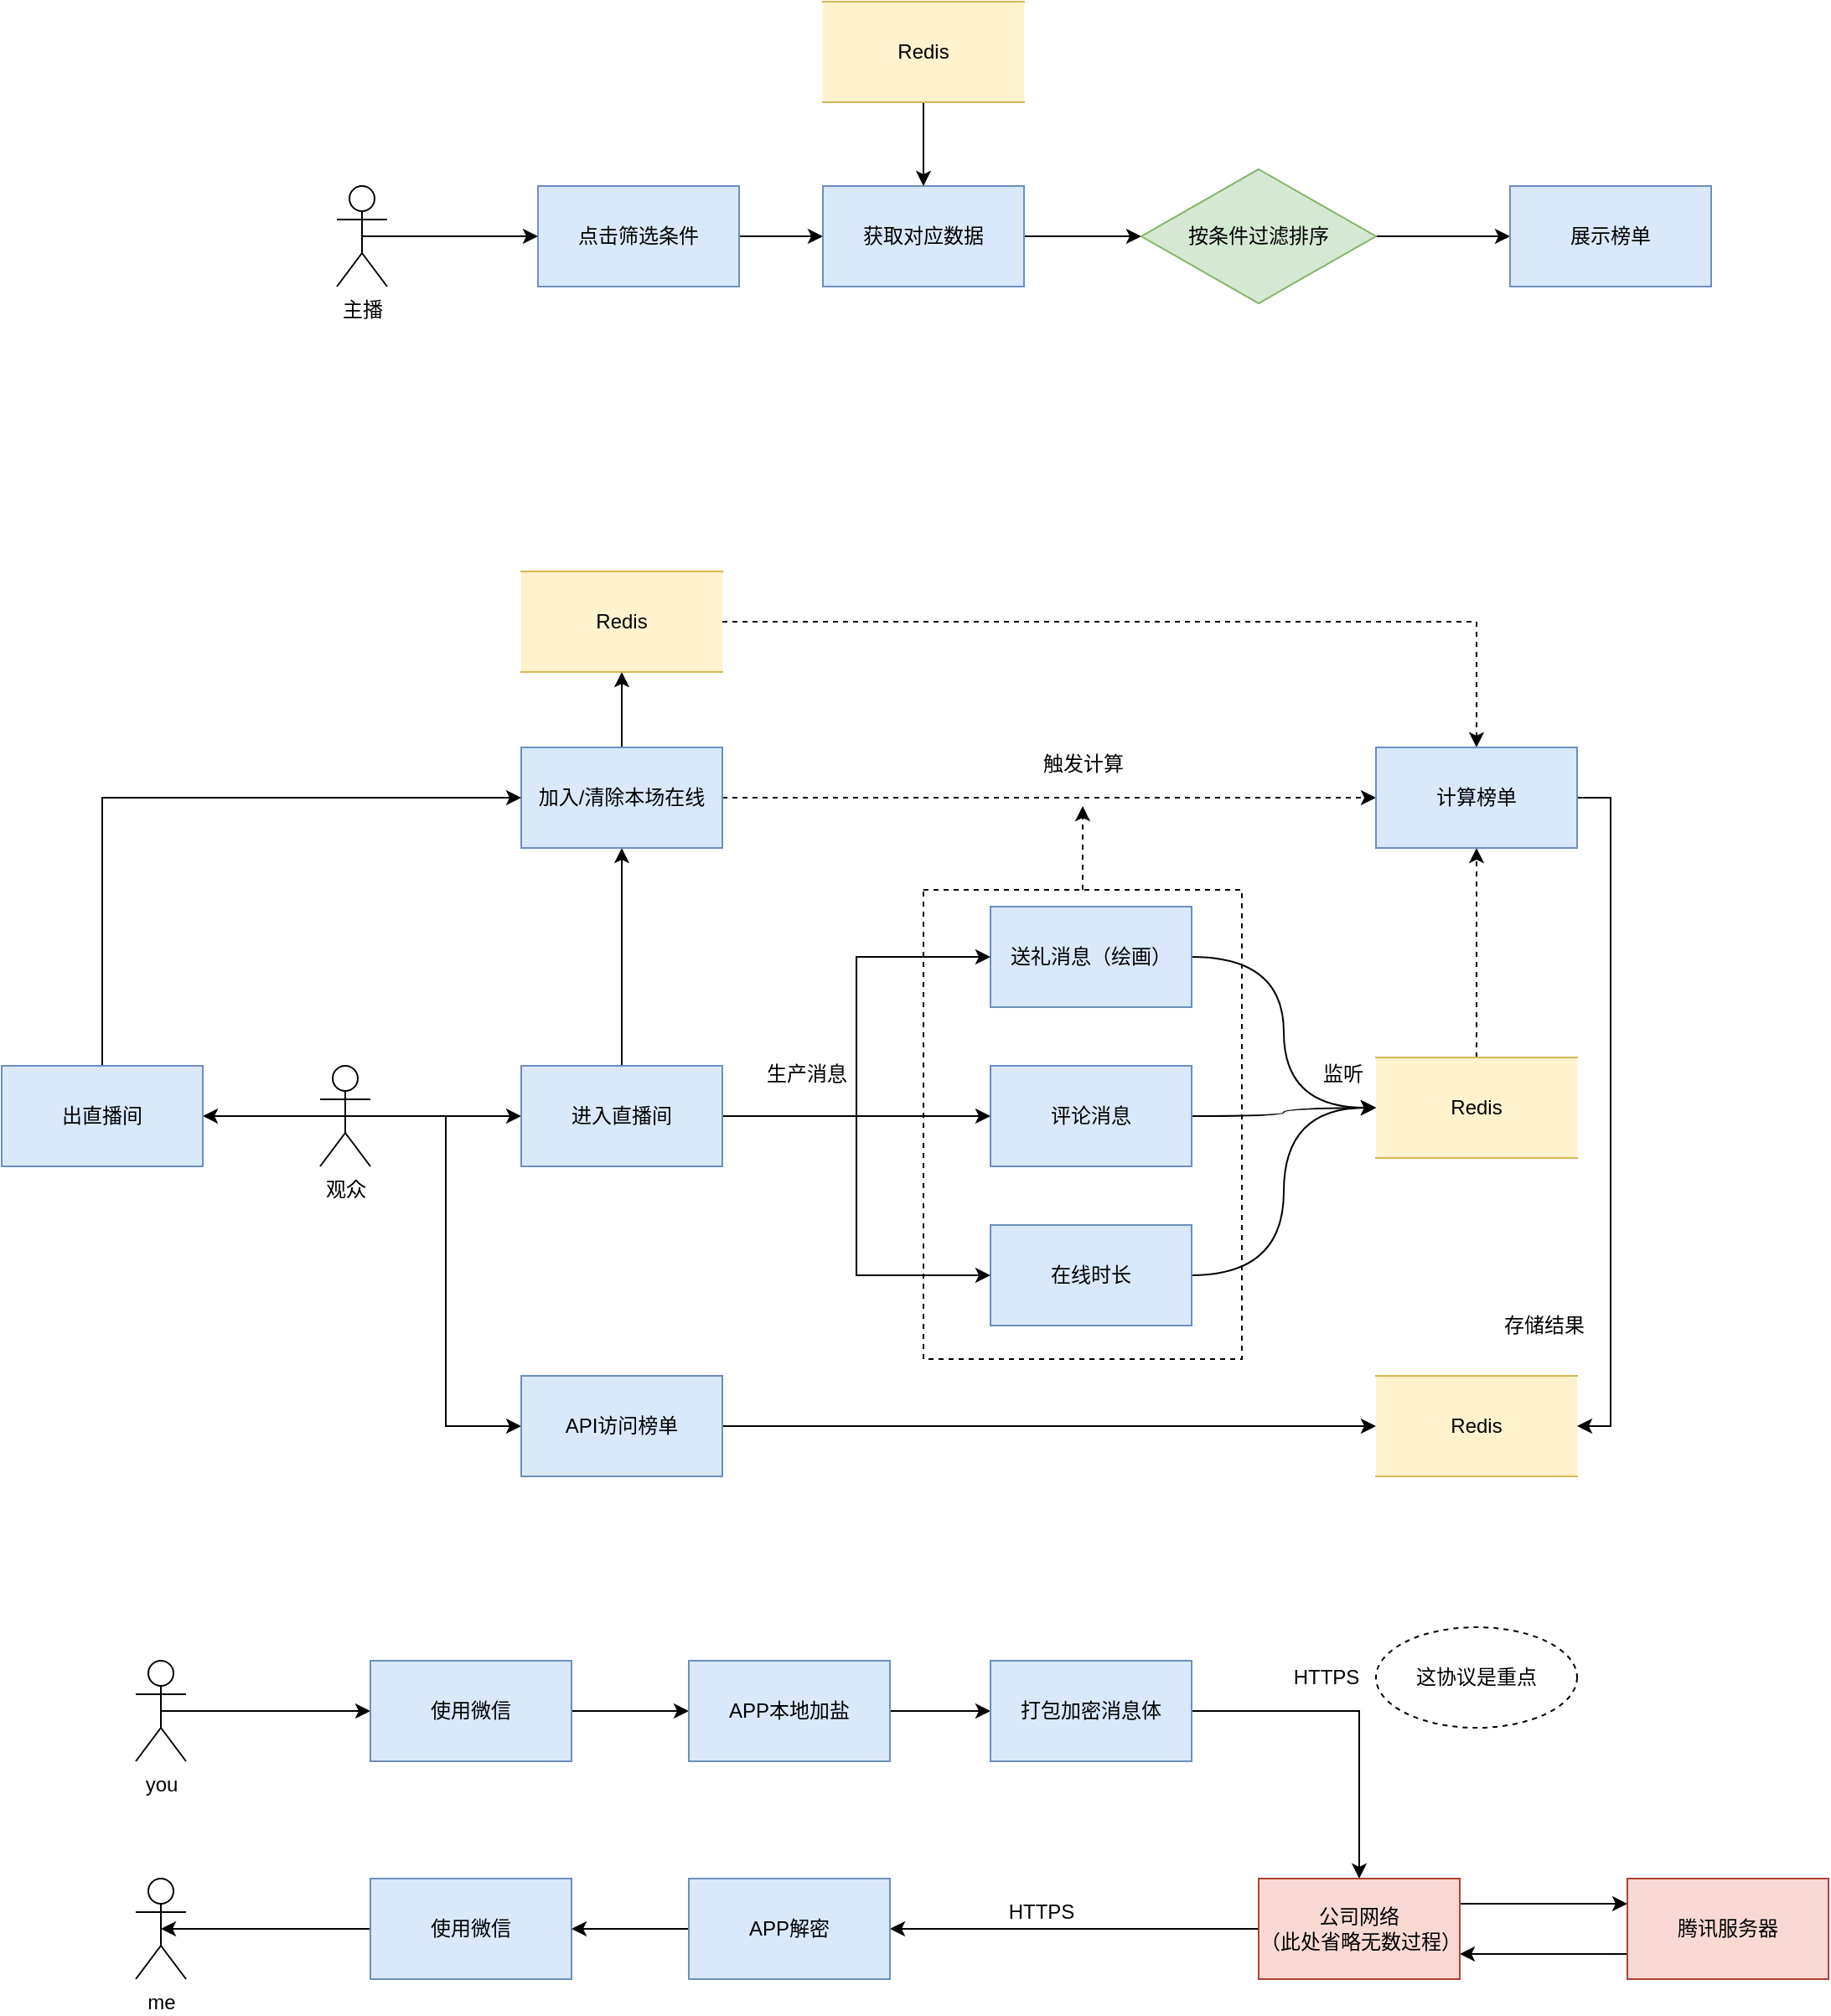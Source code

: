 <mxfile version="16.6.4" type="github">
  <diagram id="ppO3Atb4Y6vpZimPy_8v" name="第 1 页">
    <mxGraphModel dx="1698" dy="834" grid="1" gridSize="10" guides="1" tooltips="1" connect="1" arrows="1" fold="1" page="0" pageScale="1" pageWidth="827" pageHeight="1169" math="0" shadow="0">
      <root>
        <mxCell id="0" />
        <mxCell id="1" parent="0" />
        <mxCell id="Ht-4bamNHmTEr4UHNeEY-8" style="edgeStyle=orthogonalEdgeStyle;rounded=0;orthogonalLoop=1;jettySize=auto;html=1;exitX=1;exitY=0.5;exitDx=0;exitDy=0;entryX=0;entryY=0.5;entryDx=0;entryDy=0;" edge="1" parent="1" source="Ht-4bamNHmTEr4UHNeEY-1" target="Ht-4bamNHmTEr4UHNeEY-2">
          <mxGeometry relative="1" as="geometry" />
        </mxCell>
        <mxCell id="Ht-4bamNHmTEr4UHNeEY-1" value="点击筛选条件" style="rounded=0;whiteSpace=wrap;html=1;fillColor=#dae8fc;strokeColor=#6c8ebf;" vertex="1" parent="1">
          <mxGeometry x="170" y="380" width="120" height="60" as="geometry" />
        </mxCell>
        <mxCell id="Ht-4bamNHmTEr4UHNeEY-10" style="edgeStyle=orthogonalEdgeStyle;rounded=0;orthogonalLoop=1;jettySize=auto;html=1;exitX=1;exitY=0.5;exitDx=0;exitDy=0;entryX=0;entryY=0.5;entryDx=0;entryDy=0;" edge="1" parent="1" source="Ht-4bamNHmTEr4UHNeEY-2" target="Ht-4bamNHmTEr4UHNeEY-9">
          <mxGeometry relative="1" as="geometry" />
        </mxCell>
        <mxCell id="Ht-4bamNHmTEr4UHNeEY-2" value="获取对应数据" style="rounded=0;whiteSpace=wrap;html=1;fillColor=#dae8fc;strokeColor=#6c8ebf;" vertex="1" parent="1">
          <mxGeometry x="340" y="380" width="120" height="60" as="geometry" />
        </mxCell>
        <mxCell id="Ht-4bamNHmTEr4UHNeEY-4" style="edgeStyle=orthogonalEdgeStyle;rounded=0;orthogonalLoop=1;jettySize=auto;html=1;exitX=0.5;exitY=1;exitDx=0;exitDy=0;entryX=0.5;entryY=0;entryDx=0;entryDy=0;" edge="1" parent="1" source="Ht-4bamNHmTEr4UHNeEY-3" target="Ht-4bamNHmTEr4UHNeEY-2">
          <mxGeometry relative="1" as="geometry" />
        </mxCell>
        <mxCell id="Ht-4bamNHmTEr4UHNeEY-3" value="Redis" style="shape=partialRectangle;whiteSpace=wrap;html=1;left=0;right=0;fillColor=#fff2cc;strokeColor=#d6b656;" vertex="1" parent="1">
          <mxGeometry x="340" y="270" width="120" height="60" as="geometry" />
        </mxCell>
        <mxCell id="Ht-4bamNHmTEr4UHNeEY-7" style="edgeStyle=orthogonalEdgeStyle;rounded=0;orthogonalLoop=1;jettySize=auto;html=1;exitX=0.5;exitY=0.5;exitDx=0;exitDy=0;exitPerimeter=0;entryX=0;entryY=0.5;entryDx=0;entryDy=0;" edge="1" parent="1" source="Ht-4bamNHmTEr4UHNeEY-5" target="Ht-4bamNHmTEr4UHNeEY-1">
          <mxGeometry relative="1" as="geometry" />
        </mxCell>
        <mxCell id="Ht-4bamNHmTEr4UHNeEY-5" value="主播" style="shape=umlActor;verticalLabelPosition=bottom;verticalAlign=top;html=1;outlineConnect=0;" vertex="1" parent="1">
          <mxGeometry x="50" y="380" width="30" height="60" as="geometry" />
        </mxCell>
        <mxCell id="Ht-4bamNHmTEr4UHNeEY-12" style="edgeStyle=orthogonalEdgeStyle;rounded=0;orthogonalLoop=1;jettySize=auto;html=1;exitX=1;exitY=0.5;exitDx=0;exitDy=0;entryX=0;entryY=0.5;entryDx=0;entryDy=0;" edge="1" parent="1" source="Ht-4bamNHmTEr4UHNeEY-9" target="Ht-4bamNHmTEr4UHNeEY-11">
          <mxGeometry relative="1" as="geometry" />
        </mxCell>
        <mxCell id="Ht-4bamNHmTEr4UHNeEY-9" value="按条件过滤排序" style="rhombus;whiteSpace=wrap;html=1;fillColor=#d5e8d4;strokeColor=#82b366;" vertex="1" parent="1">
          <mxGeometry x="530" y="370" width="140" height="80" as="geometry" />
        </mxCell>
        <mxCell id="Ht-4bamNHmTEr4UHNeEY-11" value="展示榜单" style="rounded=0;whiteSpace=wrap;html=1;fillColor=#dae8fc;strokeColor=#6c8ebf;" vertex="1" parent="1">
          <mxGeometry x="750" y="380" width="120" height="60" as="geometry" />
        </mxCell>
        <mxCell id="Ht-4bamNHmTEr4UHNeEY-55" style="edgeStyle=orthogonalEdgeStyle;rounded=0;orthogonalLoop=1;jettySize=auto;html=1;exitX=0.5;exitY=0;exitDx=0;exitDy=0;entryX=0.5;entryY=1;entryDx=0;entryDy=0;dashed=1;" edge="1" parent="1" source="Ht-4bamNHmTEr4UHNeEY-13" target="Ht-4bamNHmTEr4UHNeEY-48">
          <mxGeometry relative="1" as="geometry" />
        </mxCell>
        <mxCell id="Ht-4bamNHmTEr4UHNeEY-13" value="Redis" style="shape=partialRectangle;whiteSpace=wrap;html=1;left=0;right=0;fillColor=#fff2cc;strokeColor=#d6b656;" vertex="1" parent="1">
          <mxGeometry x="670" y="900" width="120" height="60" as="geometry" />
        </mxCell>
        <mxCell id="Ht-4bamNHmTEr4UHNeEY-18" style="edgeStyle=orthogonalEdgeStyle;orthogonalLoop=1;jettySize=auto;html=1;exitX=1;exitY=0.5;exitDx=0;exitDy=0;entryX=0;entryY=0.5;entryDx=0;entryDy=0;curved=1;" edge="1" parent="1" source="Ht-4bamNHmTEr4UHNeEY-15" target="Ht-4bamNHmTEr4UHNeEY-13">
          <mxGeometry relative="1" as="geometry" />
        </mxCell>
        <mxCell id="Ht-4bamNHmTEr4UHNeEY-15" value="送礼消息（绘画）" style="rounded=0;whiteSpace=wrap;html=1;fillColor=#dae8fc;strokeColor=#6c8ebf;" vertex="1" parent="1">
          <mxGeometry x="440" y="810" width="120" height="60" as="geometry" />
        </mxCell>
        <mxCell id="Ht-4bamNHmTEr4UHNeEY-19" style="edgeStyle=orthogonalEdgeStyle;curved=1;orthogonalLoop=1;jettySize=auto;html=1;exitX=1;exitY=0.5;exitDx=0;exitDy=0;" edge="1" parent="1" source="Ht-4bamNHmTEr4UHNeEY-16">
          <mxGeometry relative="1" as="geometry">
            <mxPoint x="670" y="930" as="targetPoint" />
          </mxGeometry>
        </mxCell>
        <mxCell id="Ht-4bamNHmTEr4UHNeEY-16" value="评论消息" style="rounded=0;whiteSpace=wrap;html=1;fillColor=#dae8fc;strokeColor=#6c8ebf;" vertex="1" parent="1">
          <mxGeometry x="440" y="905" width="120" height="60" as="geometry" />
        </mxCell>
        <mxCell id="Ht-4bamNHmTEr4UHNeEY-20" style="edgeStyle=orthogonalEdgeStyle;curved=1;orthogonalLoop=1;jettySize=auto;html=1;exitX=1;exitY=0.5;exitDx=0;exitDy=0;entryX=0;entryY=0.5;entryDx=0;entryDy=0;" edge="1" parent="1" source="Ht-4bamNHmTEr4UHNeEY-17" target="Ht-4bamNHmTEr4UHNeEY-13">
          <mxGeometry relative="1" as="geometry" />
        </mxCell>
        <mxCell id="Ht-4bamNHmTEr4UHNeEY-17" value="在线时长" style="rounded=0;whiteSpace=wrap;html=1;fillColor=#dae8fc;strokeColor=#6c8ebf;" vertex="1" parent="1">
          <mxGeometry x="440" y="1000" width="120" height="60" as="geometry" />
        </mxCell>
        <mxCell id="Ht-4bamNHmTEr4UHNeEY-21" value="监听" style="text;html=1;align=center;verticalAlign=middle;resizable=0;points=[];autosize=1;strokeColor=none;fillColor=none;" vertex="1" parent="1">
          <mxGeometry x="630" y="900" width="40" height="20" as="geometry" />
        </mxCell>
        <mxCell id="Ht-4bamNHmTEr4UHNeEY-24" style="edgeStyle=orthogonalEdgeStyle;orthogonalLoop=1;jettySize=auto;html=1;exitX=0.5;exitY=0.5;exitDx=0;exitDy=0;exitPerimeter=0;entryX=0;entryY=0.5;entryDx=0;entryDy=0;rounded=0;" edge="1" parent="1" source="Ht-4bamNHmTEr4UHNeEY-22" target="Ht-4bamNHmTEr4UHNeEY-23">
          <mxGeometry relative="1" as="geometry" />
        </mxCell>
        <mxCell id="Ht-4bamNHmTEr4UHNeEY-59" style="edgeStyle=orthogonalEdgeStyle;rounded=0;orthogonalLoop=1;jettySize=auto;html=1;exitX=0.5;exitY=0.5;exitDx=0;exitDy=0;exitPerimeter=0;entryX=0;entryY=0.5;entryDx=0;entryDy=0;" edge="1" parent="1" source="Ht-4bamNHmTEr4UHNeEY-22" target="Ht-4bamNHmTEr4UHNeEY-54">
          <mxGeometry relative="1" as="geometry" />
        </mxCell>
        <mxCell id="Ht-4bamNHmTEr4UHNeEY-67" style="edgeStyle=orthogonalEdgeStyle;rounded=0;orthogonalLoop=1;jettySize=auto;html=1;exitX=0.5;exitY=0.5;exitDx=0;exitDy=0;exitPerimeter=0;entryX=1;entryY=0.5;entryDx=0;entryDy=0;" edge="1" parent="1" source="Ht-4bamNHmTEr4UHNeEY-22" target="Ht-4bamNHmTEr4UHNeEY-64">
          <mxGeometry relative="1" as="geometry" />
        </mxCell>
        <mxCell id="Ht-4bamNHmTEr4UHNeEY-22" value="观众" style="shape=umlActor;verticalLabelPosition=bottom;verticalAlign=top;html=1;outlineConnect=0;" vertex="1" parent="1">
          <mxGeometry x="40" y="905" width="30" height="60" as="geometry" />
        </mxCell>
        <mxCell id="Ht-4bamNHmTEr4UHNeEY-27" style="edgeStyle=orthogonalEdgeStyle;rounded=0;orthogonalLoop=1;jettySize=auto;html=1;exitX=1;exitY=0.5;exitDx=0;exitDy=0;entryX=0;entryY=0.5;entryDx=0;entryDy=0;" edge="1" parent="1" source="Ht-4bamNHmTEr4UHNeEY-23" target="Ht-4bamNHmTEr4UHNeEY-15">
          <mxGeometry relative="1" as="geometry" />
        </mxCell>
        <mxCell id="Ht-4bamNHmTEr4UHNeEY-28" style="edgeStyle=orthogonalEdgeStyle;rounded=0;orthogonalLoop=1;jettySize=auto;html=1;exitX=1;exitY=0.5;exitDx=0;exitDy=0;entryX=0;entryY=0.5;entryDx=0;entryDy=0;" edge="1" parent="1" source="Ht-4bamNHmTEr4UHNeEY-23" target="Ht-4bamNHmTEr4UHNeEY-16">
          <mxGeometry relative="1" as="geometry" />
        </mxCell>
        <mxCell id="Ht-4bamNHmTEr4UHNeEY-29" style="edgeStyle=orthogonalEdgeStyle;rounded=0;orthogonalLoop=1;jettySize=auto;html=1;exitX=1;exitY=0.5;exitDx=0;exitDy=0;entryX=0;entryY=0.5;entryDx=0;entryDy=0;" edge="1" parent="1" source="Ht-4bamNHmTEr4UHNeEY-23" target="Ht-4bamNHmTEr4UHNeEY-17">
          <mxGeometry relative="1" as="geometry" />
        </mxCell>
        <mxCell id="Ht-4bamNHmTEr4UHNeEY-47" style="edgeStyle=orthogonalEdgeStyle;rounded=0;orthogonalLoop=1;jettySize=auto;html=1;exitX=0.5;exitY=0;exitDx=0;exitDy=0;entryX=0.5;entryY=1;entryDx=0;entryDy=0;" edge="1" parent="1" source="Ht-4bamNHmTEr4UHNeEY-23" target="Ht-4bamNHmTEr4UHNeEY-44">
          <mxGeometry relative="1" as="geometry" />
        </mxCell>
        <mxCell id="Ht-4bamNHmTEr4UHNeEY-23" value="进入直播间" style="rounded=0;whiteSpace=wrap;html=1;fillColor=#dae8fc;strokeColor=#6c8ebf;" vertex="1" parent="1">
          <mxGeometry x="160" y="905" width="120" height="60" as="geometry" />
        </mxCell>
        <mxCell id="Ht-4bamNHmTEr4UHNeEY-26" value="生产消息" style="text;html=1;align=center;verticalAlign=middle;resizable=0;points=[];autosize=1;strokeColor=none;fillColor=none;" vertex="1" parent="1">
          <mxGeometry x="300" y="900" width="60" height="20" as="geometry" />
        </mxCell>
        <mxCell id="Ht-4bamNHmTEr4UHNeEY-46" style="edgeStyle=orthogonalEdgeStyle;rounded=0;orthogonalLoop=1;jettySize=auto;html=1;exitX=0.5;exitY=0;exitDx=0;exitDy=0;entryX=0.5;entryY=1;entryDx=0;entryDy=0;" edge="1" parent="1" source="Ht-4bamNHmTEr4UHNeEY-44" target="Ht-4bamNHmTEr4UHNeEY-45">
          <mxGeometry relative="1" as="geometry" />
        </mxCell>
        <mxCell id="Ht-4bamNHmTEr4UHNeEY-52" style="edgeStyle=orthogonalEdgeStyle;rounded=0;orthogonalLoop=1;jettySize=auto;html=1;exitX=1;exitY=0.5;exitDx=0;exitDy=0;entryX=0;entryY=0.5;entryDx=0;entryDy=0;dashed=1;" edge="1" parent="1" source="Ht-4bamNHmTEr4UHNeEY-44" target="Ht-4bamNHmTEr4UHNeEY-48">
          <mxGeometry relative="1" as="geometry" />
        </mxCell>
        <mxCell id="Ht-4bamNHmTEr4UHNeEY-44" value="加入/清除本场在线" style="rounded=0;whiteSpace=wrap;html=1;fillColor=#dae8fc;strokeColor=#6c8ebf;" vertex="1" parent="1">
          <mxGeometry x="160" y="715" width="120" height="60" as="geometry" />
        </mxCell>
        <mxCell id="Ht-4bamNHmTEr4UHNeEY-65" style="edgeStyle=orthogonalEdgeStyle;rounded=0;orthogonalLoop=1;jettySize=auto;html=1;exitX=1;exitY=0.5;exitDx=0;exitDy=0;entryX=0.5;entryY=0;entryDx=0;entryDy=0;dashed=1;" edge="1" parent="1" source="Ht-4bamNHmTEr4UHNeEY-45" target="Ht-4bamNHmTEr4UHNeEY-48">
          <mxGeometry relative="1" as="geometry" />
        </mxCell>
        <mxCell id="Ht-4bamNHmTEr4UHNeEY-45" value="Redis" style="shape=partialRectangle;whiteSpace=wrap;html=1;left=0;right=0;fillColor=#fff2cc;strokeColor=#d6b656;" vertex="1" parent="1">
          <mxGeometry x="160" y="610" width="120" height="60" as="geometry" />
        </mxCell>
        <mxCell id="Ht-4bamNHmTEr4UHNeEY-57" style="edgeStyle=orthogonalEdgeStyle;rounded=0;orthogonalLoop=1;jettySize=auto;html=1;exitX=1;exitY=0.5;exitDx=0;exitDy=0;entryX=1;entryY=0.5;entryDx=0;entryDy=0;" edge="1" parent="1" source="Ht-4bamNHmTEr4UHNeEY-48" target="Ht-4bamNHmTEr4UHNeEY-56">
          <mxGeometry relative="1" as="geometry" />
        </mxCell>
        <mxCell id="Ht-4bamNHmTEr4UHNeEY-48" value="计算榜单" style="rounded=0;whiteSpace=wrap;html=1;fillColor=#dae8fc;strokeColor=#6c8ebf;" vertex="1" parent="1">
          <mxGeometry x="670" y="715" width="120" height="60" as="geometry" />
        </mxCell>
        <mxCell id="Ht-4bamNHmTEr4UHNeEY-50" value="触发计算" style="text;html=1;align=center;verticalAlign=middle;resizable=0;points=[];autosize=1;strokeColor=none;fillColor=none;" vertex="1" parent="1">
          <mxGeometry x="465" y="715" width="60" height="20" as="geometry" />
        </mxCell>
        <mxCell id="Ht-4bamNHmTEr4UHNeEY-58" style="edgeStyle=orthogonalEdgeStyle;rounded=0;orthogonalLoop=1;jettySize=auto;html=1;exitX=1;exitY=0.5;exitDx=0;exitDy=0;entryX=0;entryY=0.5;entryDx=0;entryDy=0;" edge="1" parent="1" source="Ht-4bamNHmTEr4UHNeEY-54" target="Ht-4bamNHmTEr4UHNeEY-56">
          <mxGeometry relative="1" as="geometry" />
        </mxCell>
        <mxCell id="Ht-4bamNHmTEr4UHNeEY-54" value="API访问榜单" style="rounded=0;whiteSpace=wrap;html=1;fillColor=#dae8fc;strokeColor=#6c8ebf;" vertex="1" parent="1">
          <mxGeometry x="160" y="1090" width="120" height="60" as="geometry" />
        </mxCell>
        <mxCell id="Ht-4bamNHmTEr4UHNeEY-56" value="Redis" style="shape=partialRectangle;whiteSpace=wrap;html=1;left=0;right=0;fillColor=#fff2cc;strokeColor=#d6b656;" vertex="1" parent="1">
          <mxGeometry x="670" y="1090" width="120" height="60" as="geometry" />
        </mxCell>
        <mxCell id="Ht-4bamNHmTEr4UHNeEY-63" style="edgeStyle=orthogonalEdgeStyle;rounded=0;orthogonalLoop=1;jettySize=auto;html=1;exitX=0.5;exitY=0;exitDx=0;exitDy=0;dashed=1;" edge="1" parent="1" source="Ht-4bamNHmTEr4UHNeEY-62">
          <mxGeometry relative="1" as="geometry">
            <mxPoint x="495" y="750" as="targetPoint" />
          </mxGeometry>
        </mxCell>
        <mxCell id="Ht-4bamNHmTEr4UHNeEY-62" value="" style="rounded=0;whiteSpace=wrap;html=1;fillColor=none;dashed=1;" vertex="1" parent="1">
          <mxGeometry x="400" y="800" width="190" height="280" as="geometry" />
        </mxCell>
        <mxCell id="Ht-4bamNHmTEr4UHNeEY-70" style="edgeStyle=orthogonalEdgeStyle;rounded=0;orthogonalLoop=1;jettySize=auto;html=1;exitX=0.5;exitY=0;exitDx=0;exitDy=0;entryX=0;entryY=0.5;entryDx=0;entryDy=0;" edge="1" parent="1" source="Ht-4bamNHmTEr4UHNeEY-64" target="Ht-4bamNHmTEr4UHNeEY-44">
          <mxGeometry relative="1" as="geometry" />
        </mxCell>
        <mxCell id="Ht-4bamNHmTEr4UHNeEY-64" value="出直播间" style="rounded=0;whiteSpace=wrap;html=1;fillColor=#dae8fc;strokeColor=#6c8ebf;" vertex="1" parent="1">
          <mxGeometry x="-150" y="905" width="120" height="60" as="geometry" />
        </mxCell>
        <mxCell id="Ht-4bamNHmTEr4UHNeEY-66" value="存储结果" style="text;html=1;align=center;verticalAlign=middle;resizable=0;points=[];autosize=1;strokeColor=none;fillColor=none;" vertex="1" parent="1">
          <mxGeometry x="740" y="1050" width="60" height="20" as="geometry" />
        </mxCell>
        <mxCell id="Ht-4bamNHmTEr4UHNeEY-74" style="edgeStyle=orthogonalEdgeStyle;rounded=0;orthogonalLoop=1;jettySize=auto;html=1;exitX=0.5;exitY=0.5;exitDx=0;exitDy=0;exitPerimeter=0;entryX=0;entryY=0.5;entryDx=0;entryDy=0;" edge="1" parent="1" source="Ht-4bamNHmTEr4UHNeEY-71" target="Ht-4bamNHmTEr4UHNeEY-73">
          <mxGeometry relative="1" as="geometry" />
        </mxCell>
        <mxCell id="Ht-4bamNHmTEr4UHNeEY-71" value="you" style="shape=umlActor;verticalLabelPosition=bottom;verticalAlign=top;html=1;outlineConnect=0;" vertex="1" parent="1">
          <mxGeometry x="-70" y="1260" width="30" height="60" as="geometry" />
        </mxCell>
        <mxCell id="Ht-4bamNHmTEr4UHNeEY-78" style="edgeStyle=orthogonalEdgeStyle;rounded=0;orthogonalLoop=1;jettySize=auto;html=1;exitX=1;exitY=0.5;exitDx=0;exitDy=0;entryX=0;entryY=0.5;entryDx=0;entryDy=0;" edge="1" parent="1" source="Ht-4bamNHmTEr4UHNeEY-73" target="Ht-4bamNHmTEr4UHNeEY-77">
          <mxGeometry relative="1" as="geometry" />
        </mxCell>
        <mxCell id="Ht-4bamNHmTEr4UHNeEY-73" value="使用微信" style="rounded=0;whiteSpace=wrap;html=1;fillColor=#dae8fc;strokeColor=#6c8ebf;" vertex="1" parent="1">
          <mxGeometry x="70" y="1260" width="120" height="60" as="geometry" />
        </mxCell>
        <mxCell id="Ht-4bamNHmTEr4UHNeEY-87" style="edgeStyle=orthogonalEdgeStyle;rounded=0;orthogonalLoop=1;jettySize=auto;html=1;exitX=0;exitY=0.75;exitDx=0;exitDy=0;entryX=1;entryY=0.75;entryDx=0;entryDy=0;" edge="1" parent="1" source="Ht-4bamNHmTEr4UHNeEY-75" target="Ht-4bamNHmTEr4UHNeEY-80">
          <mxGeometry relative="1" as="geometry" />
        </mxCell>
        <mxCell id="Ht-4bamNHmTEr4UHNeEY-75" value="腾讯服务器" style="rounded=0;whiteSpace=wrap;html=1;fillColor=#fad9d5;strokeColor=#ae4132;" vertex="1" parent="1">
          <mxGeometry x="820" y="1390" width="120" height="60" as="geometry" />
        </mxCell>
        <mxCell id="Ht-4bamNHmTEr4UHNeEY-76" value="me" style="shape=umlActor;verticalLabelPosition=bottom;verticalAlign=top;html=1;outlineConnect=0;" vertex="1" parent="1">
          <mxGeometry x="-70" y="1390" width="30" height="60" as="geometry" />
        </mxCell>
        <mxCell id="Ht-4bamNHmTEr4UHNeEY-81" style="edgeStyle=orthogonalEdgeStyle;rounded=0;orthogonalLoop=1;jettySize=auto;html=1;exitX=1;exitY=0.5;exitDx=0;exitDy=0;entryX=0;entryY=0.5;entryDx=0;entryDy=0;" edge="1" parent="1" source="Ht-4bamNHmTEr4UHNeEY-77" target="Ht-4bamNHmTEr4UHNeEY-79">
          <mxGeometry relative="1" as="geometry" />
        </mxCell>
        <mxCell id="Ht-4bamNHmTEr4UHNeEY-77" value="APP本地加盐" style="rounded=0;whiteSpace=wrap;html=1;fillColor=#dae8fc;strokeColor=#6c8ebf;" vertex="1" parent="1">
          <mxGeometry x="260" y="1260" width="120" height="60" as="geometry" />
        </mxCell>
        <mxCell id="Ht-4bamNHmTEr4UHNeEY-82" style="edgeStyle=orthogonalEdgeStyle;rounded=0;orthogonalLoop=1;jettySize=auto;html=1;exitX=1;exitY=0.5;exitDx=0;exitDy=0;entryX=0.5;entryY=0;entryDx=0;entryDy=0;" edge="1" parent="1" source="Ht-4bamNHmTEr4UHNeEY-79" target="Ht-4bamNHmTEr4UHNeEY-80">
          <mxGeometry relative="1" as="geometry" />
        </mxCell>
        <mxCell id="Ht-4bamNHmTEr4UHNeEY-79" value="打包加密消息体" style="rounded=0;whiteSpace=wrap;html=1;fillColor=#dae8fc;strokeColor=#6c8ebf;" vertex="1" parent="1">
          <mxGeometry x="440" y="1260" width="120" height="60" as="geometry" />
        </mxCell>
        <mxCell id="Ht-4bamNHmTEr4UHNeEY-86" style="edgeStyle=orthogonalEdgeStyle;rounded=0;orthogonalLoop=1;jettySize=auto;html=1;exitX=1;exitY=0.25;exitDx=0;exitDy=0;entryX=0;entryY=0.25;entryDx=0;entryDy=0;" edge="1" parent="1" source="Ht-4bamNHmTEr4UHNeEY-80" target="Ht-4bamNHmTEr4UHNeEY-75">
          <mxGeometry relative="1" as="geometry" />
        </mxCell>
        <mxCell id="Ht-4bamNHmTEr4UHNeEY-93" style="edgeStyle=orthogonalEdgeStyle;rounded=0;orthogonalLoop=1;jettySize=auto;html=1;exitX=0;exitY=0.5;exitDx=0;exitDy=0;entryX=1;entryY=0.5;entryDx=0;entryDy=0;" edge="1" parent="1" source="Ht-4bamNHmTEr4UHNeEY-80" target="Ht-4bamNHmTEr4UHNeEY-91">
          <mxGeometry relative="1" as="geometry" />
        </mxCell>
        <mxCell id="Ht-4bamNHmTEr4UHNeEY-80" value="公司网络&lt;br&gt;（此处省略无数过程）" style="rounded=0;whiteSpace=wrap;html=1;fillColor=#fad9d5;strokeColor=#ae4132;" vertex="1" parent="1">
          <mxGeometry x="600" y="1390" width="120" height="60" as="geometry" />
        </mxCell>
        <mxCell id="Ht-4bamNHmTEr4UHNeEY-83" value="HTTPS" style="text;html=1;align=center;verticalAlign=middle;resizable=0;points=[];autosize=1;strokeColor=none;fillColor=none;" vertex="1" parent="1">
          <mxGeometry x="610" y="1260" width="60" height="20" as="geometry" />
        </mxCell>
        <mxCell id="Ht-4bamNHmTEr4UHNeEY-84" value="这协议是重点" style="ellipse;whiteSpace=wrap;html=1;dashed=1;" vertex="1" parent="1">
          <mxGeometry x="670" y="1240" width="120" height="60" as="geometry" />
        </mxCell>
        <mxCell id="Ht-4bamNHmTEr4UHNeEY-90" style="edgeStyle=orthogonalEdgeStyle;rounded=0;orthogonalLoop=1;jettySize=auto;html=1;exitX=0;exitY=0.5;exitDx=0;exitDy=0;entryX=0.5;entryY=0.5;entryDx=0;entryDy=0;entryPerimeter=0;" edge="1" parent="1" source="Ht-4bamNHmTEr4UHNeEY-88" target="Ht-4bamNHmTEr4UHNeEY-76">
          <mxGeometry relative="1" as="geometry" />
        </mxCell>
        <mxCell id="Ht-4bamNHmTEr4UHNeEY-88" value="使用微信" style="rounded=0;whiteSpace=wrap;html=1;fillColor=#dae8fc;strokeColor=#6c8ebf;" vertex="1" parent="1">
          <mxGeometry x="70" y="1390" width="120" height="60" as="geometry" />
        </mxCell>
        <mxCell id="Ht-4bamNHmTEr4UHNeEY-92" style="edgeStyle=orthogonalEdgeStyle;rounded=0;orthogonalLoop=1;jettySize=auto;html=1;exitX=0;exitY=0.5;exitDx=0;exitDy=0;entryX=1;entryY=0.5;entryDx=0;entryDy=0;" edge="1" parent="1" source="Ht-4bamNHmTEr4UHNeEY-91" target="Ht-4bamNHmTEr4UHNeEY-88">
          <mxGeometry relative="1" as="geometry" />
        </mxCell>
        <mxCell id="Ht-4bamNHmTEr4UHNeEY-91" value="APP解密" style="rounded=0;whiteSpace=wrap;html=1;fillColor=#dae8fc;strokeColor=#6c8ebf;" vertex="1" parent="1">
          <mxGeometry x="260" y="1390" width="120" height="60" as="geometry" />
        </mxCell>
        <mxCell id="Ht-4bamNHmTEr4UHNeEY-94" value="HTTPS" style="text;html=1;align=center;verticalAlign=middle;resizable=0;points=[];autosize=1;strokeColor=none;fillColor=none;" vertex="1" parent="1">
          <mxGeometry x="440" y="1400" width="60" height="20" as="geometry" />
        </mxCell>
      </root>
    </mxGraphModel>
  </diagram>
</mxfile>
